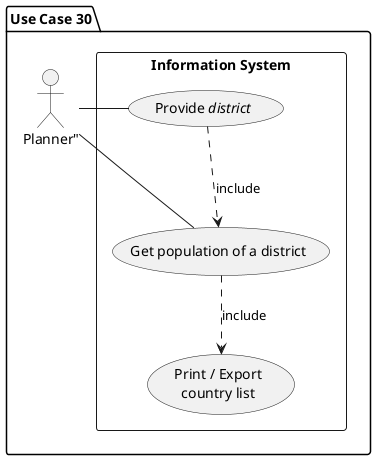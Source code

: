 @startuml

package "Use Case 30" {

actor A1 as "Planner""

rectangle "Information System" {
    usecase UC30 as "Get population of a district"

     usecase UCa as "Provide //district//"

    usecase UCb as "Print / Export
            country list"

    A1 - UC30
    A1 - UCa
    UCa ..> UC30 : include
    UC30 ..> UCb : include
}
}
@enduml